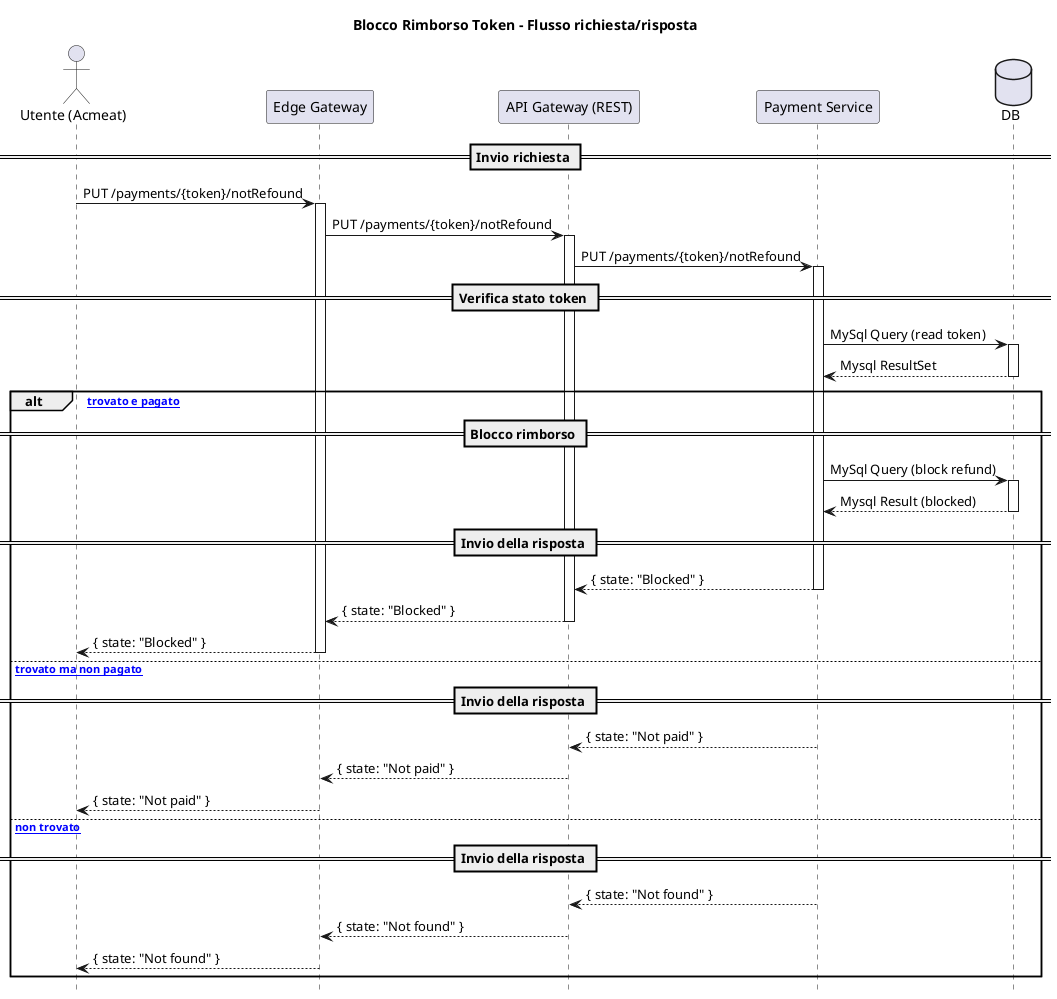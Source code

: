 @startuml
title Blocco Rimborso Token - Flusso richiesta/risposta
hide footbox

actor "Utente (Acmeat)" as User
participant "Edge Gateway" as EdgeGW
participant "API Gateway (REST)" as APIGW
participant "Payment Service" as PaySvc
database "DB" as DB

== Invio richiesta ==
User -> EdgeGW: PUT /payments/{token}/notRefound
activate EdgeGW

EdgeGW -> APIGW: PUT /payments/{token}/notRefound
activate APIGW

APIGW -> PaySvc: PUT /payments/{token}/notRefound
activate PaySvc

== Verifica stato token ==
PaySvc -> DB: MySql Query (read token)
activate DB
DB --> PaySvc: Mysql ResultSet
deactivate DB

alt [token trovato e pagato]
    == Blocco rimborso ==
    PaySvc -> DB: MySql Query (block refund)
    activate DB
    DB --> PaySvc: Mysql Result (blocked)
    deactivate DB

    == Invio della risposta ==
    PaySvc --> APIGW: { state: "Blocked" }
    deactivate PaySvc

    APIGW --> EdgeGW: { state: "Blocked" }
    deactivate APIGW

    EdgeGW --> User: { state: "Blocked" }
    deactivate EdgeGW

else [token trovato ma non pagato]
    == Invio della risposta ==
    PaySvc --> APIGW: { state: "Not paid" }
    deactivate PaySvc

    APIGW --> EdgeGW: { state: "Not paid" }
    deactivate APIGW

    EdgeGW --> User: { state: "Not paid" }
    deactivate EdgeGW

else [token non trovato]
    == Invio della risposta ==
    PaySvc --> APIGW: { state: "Not found" }
    deactivate PaySvc

    APIGW --> EdgeGW: { state: "Not found" }
    deactivate APIGW

    EdgeGW --> User: { state: "Not found" }
    deactivate EdgeGW
end
@enduml
